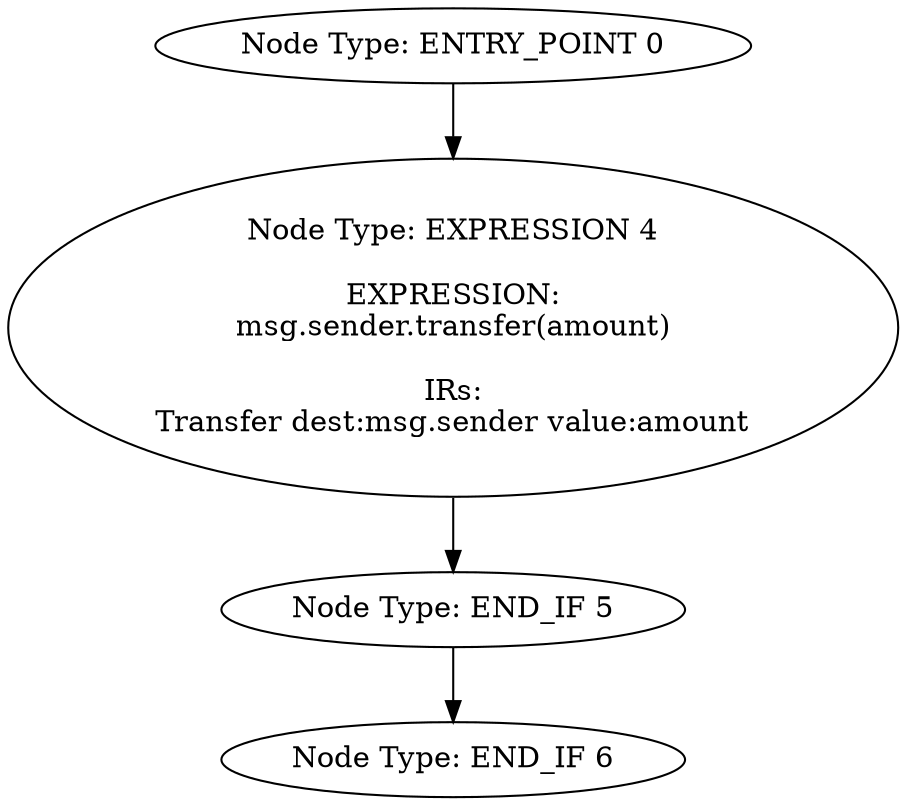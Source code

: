 digraph{
0[label="Node Type: ENTRY_POINT 0
"];
0->4;
4[label="Node Type: EXPRESSION 4

EXPRESSION:
msg.sender.transfer(amount)

IRs:
Transfer dest:msg.sender value:amount"];
4->5;
5[label="Node Type: END_IF 5
"];
5->6;
6[label="Node Type: END_IF 6
"];
}
